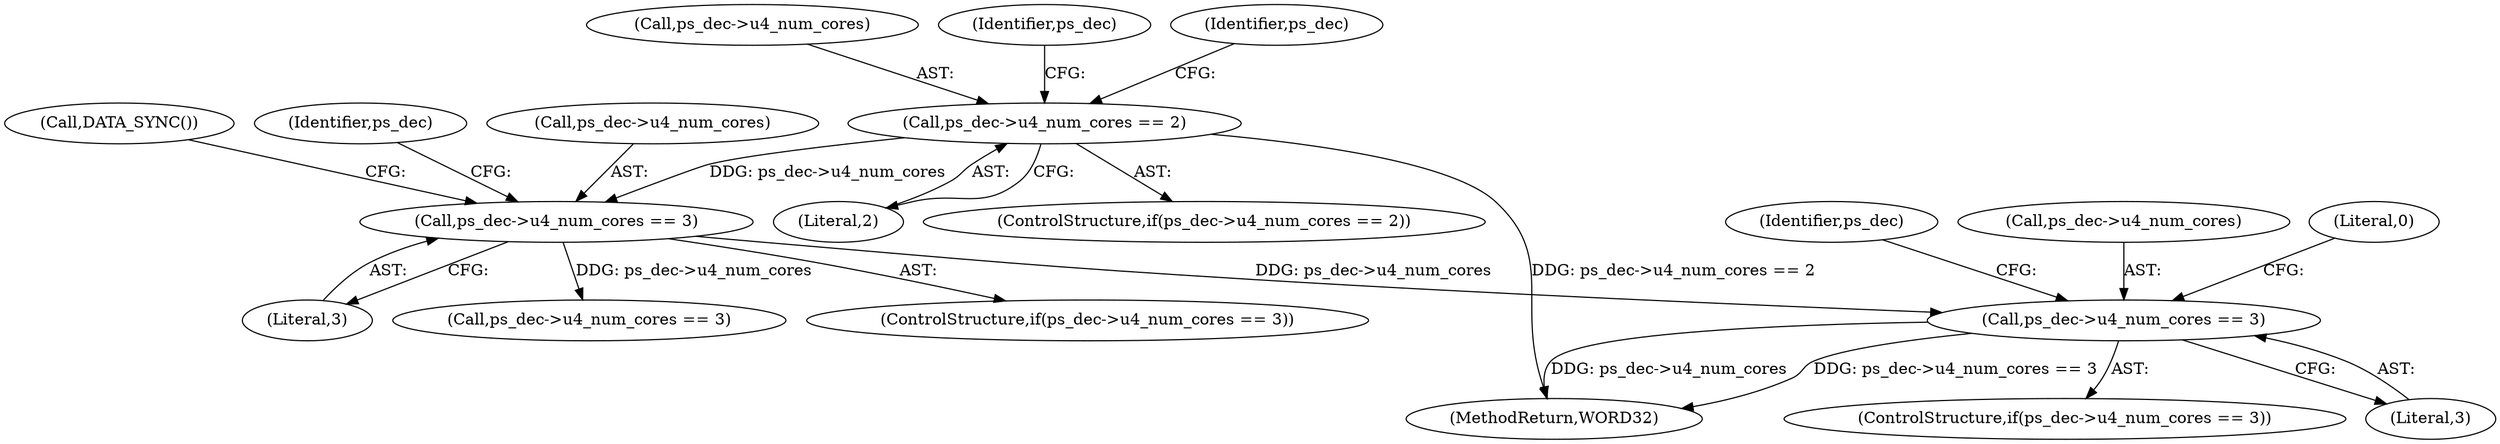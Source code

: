 digraph "0_Android_494561291a503840f385fbcd11d9bc5f4dc502b8@pointer" {
"1001998" [label="(Call,ps_dec->u4_num_cores == 3)"];
"1001722" [label="(Call,ps_dec->u4_num_cores == 3)"];
"1001625" [label="(Call,ps_dec->u4_num_cores == 2)"];
"1001998" [label="(Call,ps_dec->u4_num_cores == 3)"];
"1001821" [label="(Call,ps_dec->u4_num_cores == 3)"];
"1001730" [label="(Call,DATA_SYNC())"];
"1001626" [label="(Call,ps_dec->u4_num_cores)"];
"1001722" [label="(Call,ps_dec->u4_num_cores == 3)"];
"1001997" [label="(ControlStructure,if(ps_dec->u4_num_cores == 3))"];
"1002010" [label="(Literal,0)"];
"1001720" [label="(Identifier,ps_dec)"];
"1001721" [label="(ControlStructure,if(ps_dec->u4_num_cores == 3))"];
"1002226" [label="(MethodReturn,WORD32)"];
"1001625" [label="(Call,ps_dec->u4_num_cores == 2)"];
"1001635" [label="(Identifier,ps_dec)"];
"1001726" [label="(Literal,3)"];
"1002005" [label="(Identifier,ps_dec)"];
"1001999" [label="(Call,ps_dec->u4_num_cores)"];
"1001624" [label="(ControlStructure,if(ps_dec->u4_num_cores == 2))"];
"1001729" [label="(Identifier,ps_dec)"];
"1001629" [label="(Literal,2)"];
"1001723" [label="(Call,ps_dec->u4_num_cores)"];
"1002002" [label="(Literal,3)"];
"1001998" -> "1001997"  [label="AST: "];
"1001998" -> "1002002"  [label="CFG: "];
"1001999" -> "1001998"  [label="AST: "];
"1002002" -> "1001998"  [label="AST: "];
"1002005" -> "1001998"  [label="CFG: "];
"1002010" -> "1001998"  [label="CFG: "];
"1001998" -> "1002226"  [label="DDG: ps_dec->u4_num_cores == 3"];
"1001998" -> "1002226"  [label="DDG: ps_dec->u4_num_cores"];
"1001722" -> "1001998"  [label="DDG: ps_dec->u4_num_cores"];
"1001722" -> "1001721"  [label="AST: "];
"1001722" -> "1001726"  [label="CFG: "];
"1001723" -> "1001722"  [label="AST: "];
"1001726" -> "1001722"  [label="AST: "];
"1001729" -> "1001722"  [label="CFG: "];
"1001730" -> "1001722"  [label="CFG: "];
"1001625" -> "1001722"  [label="DDG: ps_dec->u4_num_cores"];
"1001722" -> "1001821"  [label="DDG: ps_dec->u4_num_cores"];
"1001625" -> "1001624"  [label="AST: "];
"1001625" -> "1001629"  [label="CFG: "];
"1001626" -> "1001625"  [label="AST: "];
"1001629" -> "1001625"  [label="AST: "];
"1001635" -> "1001625"  [label="CFG: "];
"1001720" -> "1001625"  [label="CFG: "];
"1001625" -> "1002226"  [label="DDG: ps_dec->u4_num_cores == 2"];
}

